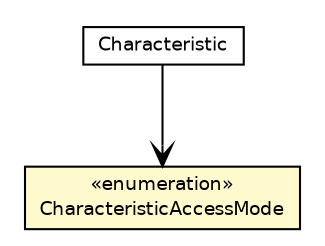 #!/usr/local/bin/dot
#
# Class diagram 
# Generated by UMLGraph version 5.1 (http://www.umlgraph.org/)
#

digraph G {
	edge [fontname="Helvetica",fontsize=10,labelfontname="Helvetica",labelfontsize=10];
	node [fontname="Helvetica",fontsize=10,shape=plaintext];
	nodesep=0.25;
	ranksep=0.5;
	// com.clapi.data.Characteristic
	c347 [label=<<table title="com.clapi.data.Characteristic" border="0" cellborder="1" cellspacing="0" cellpadding="2" port="p" href="./Characteristic.html">
		<tr><td><table border="0" cellspacing="0" cellpadding="1">
<tr><td align="center" balign="center"> Characteristic </td></tr>
		</table></td></tr>
		</table>>, fontname="Helvetica", fontcolor="black", fontsize=9.0];
	// com.clapi.data.Characteristic.CharacteristicAccessMode
	c348 [label=<<table title="com.clapi.data.Characteristic.CharacteristicAccessMode" border="0" cellborder="1" cellspacing="0" cellpadding="2" port="p" bgcolor="lemonChiffon" href="./Characteristic.CharacteristicAccessMode.html">
		<tr><td><table border="0" cellspacing="0" cellpadding="1">
<tr><td align="center" balign="center"> &#171;enumeration&#187; </td></tr>
<tr><td align="center" balign="center"> CharacteristicAccessMode </td></tr>
		</table></td></tr>
		</table>>, fontname="Helvetica", fontcolor="black", fontsize=9.0];
	// com.clapi.data.Characteristic NAVASSOC com.clapi.data.Characteristic.CharacteristicAccessMode
	c347:p -> c348:p [taillabel="", label="", headlabel="", fontname="Helvetica", fontcolor="black", fontsize=10.0, color="black", arrowhead=open];
}

